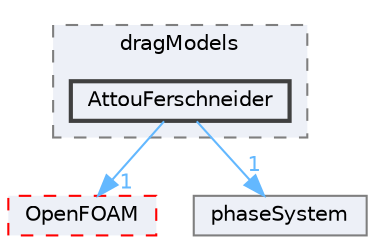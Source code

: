 digraph "src/phaseSystemModels/reactingEuler/multiphaseSystem/interfacialModels/dragModels/AttouFerschneider"
{
 // LATEX_PDF_SIZE
  bgcolor="transparent";
  edge [fontname=Helvetica,fontsize=10,labelfontname=Helvetica,labelfontsize=10];
  node [fontname=Helvetica,fontsize=10,shape=box,height=0.2,width=0.4];
  compound=true
  subgraph clusterdir_61ff409d95ddc812ba8a361e696dd23b {
    graph [ bgcolor="#edf0f7", pencolor="grey50", label="dragModels", fontname=Helvetica,fontsize=10 style="filled,dashed", URL="dir_61ff409d95ddc812ba8a361e696dd23b.html",tooltip=""]
  dir_7873615fdd6ad0c9338435d809308a01 [label="AttouFerschneider", fillcolor="#edf0f7", color="grey25", style="filled,bold", URL="dir_7873615fdd6ad0c9338435d809308a01.html",tooltip=""];
  }
  dir_c5473ff19b20e6ec4dfe5c310b3778a8 [label="OpenFOAM", fillcolor="#edf0f7", color="red", style="filled,dashed", URL="dir_c5473ff19b20e6ec4dfe5c310b3778a8.html",tooltip=""];
  dir_dfe19b54a98af0254be9d6c989217747 [label="phaseSystem", fillcolor="#edf0f7", color="grey50", style="filled", URL="dir_dfe19b54a98af0254be9d6c989217747.html",tooltip=""];
  dir_7873615fdd6ad0c9338435d809308a01->dir_c5473ff19b20e6ec4dfe5c310b3778a8 [headlabel="1", labeldistance=1.5 headhref="dir_000167_002695.html" href="dir_000167_002695.html" color="steelblue1" fontcolor="steelblue1"];
  dir_7873615fdd6ad0c9338435d809308a01->dir_dfe19b54a98af0254be9d6c989217747 [headlabel="1", labeldistance=1.5 headhref="dir_000167_002906.html" href="dir_000167_002906.html" color="steelblue1" fontcolor="steelblue1"];
}

